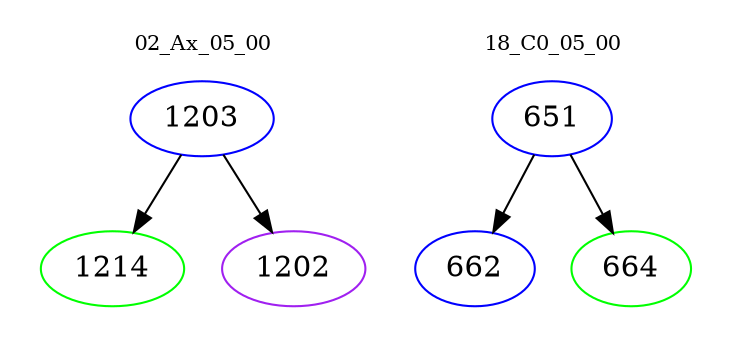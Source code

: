 digraph{
subgraph cluster_0 {
color = white
label = "02_Ax_05_00";
fontsize=10;
T0_1203 [label="1203", color="blue"]
T0_1203 -> T0_1214 [color="black"]
T0_1214 [label="1214", color="green"]
T0_1203 -> T0_1202 [color="black"]
T0_1202 [label="1202", color="purple"]
}
subgraph cluster_1 {
color = white
label = "18_C0_05_00";
fontsize=10;
T1_651 [label="651", color="blue"]
T1_651 -> T1_662 [color="black"]
T1_662 [label="662", color="blue"]
T1_651 -> T1_664 [color="black"]
T1_664 [label="664", color="green"]
}
}
